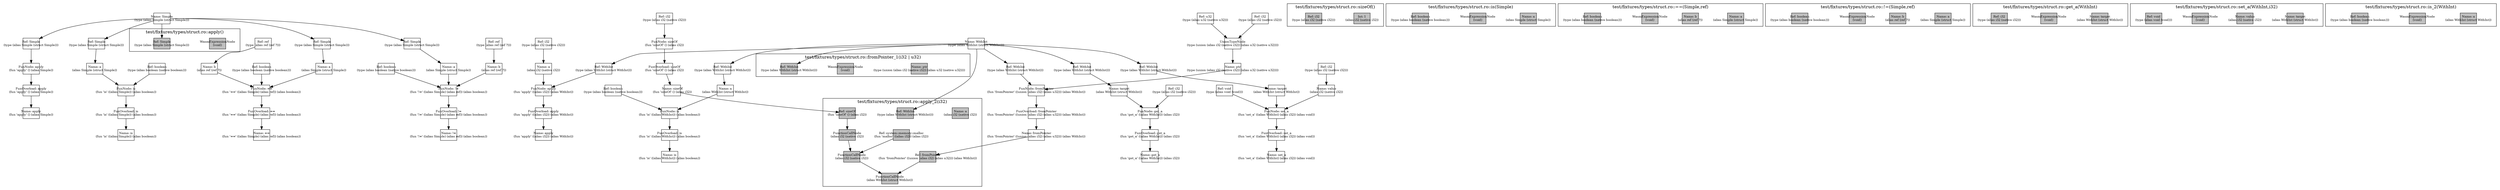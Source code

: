 digraph Document {
  node [shape=box,fixedsize=shape fontsize=10]
  1 [label="Name: Simple\n(type (alias Simple (struct Simple)))", fillcolor=grey];
  2 [label="FunOverload: apply\n(fun 'apply' () (alias Simple))", fillcolor=grey];
  3 [label="FunNode: apply\n(fun 'apply' () (alias Simple))", fillcolor=grey];
  4 [label="Ref: Simple\n(type (alias Simple (struct Simple)))", fillcolor=grey];
  5 [label="Name: apply\n(fun 'apply' () (alias Simple))", fillcolor=grey];
  6 [label="FunOverload: is\n(fun 'is' ((alias Simple)) (alias boolean))", fillcolor=grey];
  7 [label="FunNode: is\n(fun 'is' ((alias Simple)) (alias boolean))", fillcolor=grey];
  8 [label="Ref: Simple\n(type (alias Simple (struct Simple)))", fillcolor=grey];
  9 [label="Name: a\n(alias Simple (struct Simple))", fillcolor=grey];
  10 [label="Ref: boolean\n(type (alias boolean (native boolean)))", fillcolor=grey];
  11 [label="Name: is\n(fun 'is' ((alias Simple)) (alias boolean))", fillcolor=grey];
  12 [label="FunOverload: ==\n(fun '==' ((alias Simple) (alias ref)) (alias boolean))", fillcolor=grey];
  13 [label="FunNode: ==\n(fun '==' ((alias Simple) (alias ref)) (alias boolean))", fillcolor=grey];
  14 [label="Ref: Simple\n(type (alias Simple (struct Simple)))", fillcolor=grey];
  15 [label="Name: a\n(alias Simple (struct Simple))", fillcolor=grey];
  16 [label="Ref: ref\n(type (alias ref (ref ?)))", fillcolor=grey];
  17 [label="Name: b\n(alias ref (ref ?))", fillcolor=grey];
  18 [label="Ref: boolean\n(type (alias boolean (native boolean)))", fillcolor=grey];
  19 [label="Name: ==\n(fun '==' ((alias Simple) (alias ref)) (alias boolean))", fillcolor=grey];
  20 [label="FunOverload: !=\n(fun '!=' ((alias Simple) (alias ref)) (alias boolean))", fillcolor=grey];
  21 [label="FunNode: !=\n(fun '!=' ((alias Simple) (alias ref)) (alias boolean))", fillcolor=grey];
  22 [label="Ref: Simple\n(type (alias Simple (struct Simple)))", fillcolor=grey];
  23 [label="Name: a\n(alias Simple (struct Simple))", fillcolor=grey];
  24 [label="Ref: ref\n(type (alias ref (ref ?)))", fillcolor=grey];
  25 [label="Name: b\n(alias ref (ref ?))", fillcolor=grey];
  26 [label="Ref: boolean\n(type (alias boolean (native boolean)))", fillcolor=grey];
  27 [label="Name: !=\n(fun '!=' ((alias Simple) (alias ref)) (alias boolean))", fillcolor=grey];
  28 [label="Name: WithInt\n(type (alias WithInt (struct WithInt)))", fillcolor=grey];
  29 [label="FunOverload: sizeOf\n(fun 'sizeOf' () (alias i32))", fillcolor=grey];
  30 [label="FunNode: sizeOf\n(fun 'sizeOf' () (alias i32))", fillcolor=grey];
  31 [label="Ref: i32\n(type (alias i32 (native i32)))", fillcolor=grey];
  32 [label="Name: sizeOf\n(fun 'sizeOf' () (alias i32))", fillcolor=grey];
  33 [label="FunOverload: apply\n(fun 'apply' ((alias i32)) (alias WithInt))", fillcolor=grey];
  34 [label="FunNode: apply\n(fun 'apply' ((alias i32)) (alias WithInt))", fillcolor=grey];
  35 [label="Ref: i32\n(type (alias i32 (native i32)))", fillcolor=grey];
  36 [label="Name: a\n(alias i32 (native i32))", fillcolor=grey];
  37 [label="Ref: WithInt\n(type (alias WithInt (struct WithInt)))", fillcolor=grey];
  38 [label="Name: apply\n(fun 'apply' ((alias i32)) (alias WithInt))", fillcolor=grey];
  39 [label="FunOverload: fromPointer\n(fun 'fromPointer' ((union (alias i32) (alias u32))) (alias WithInt))", fillcolor=grey];
  40 [label="FunNode: fromPointer\n(fun 'fromPointer' ((union (alias i32) (alias u32))) (alias WithInt))", fillcolor=grey];
  41 [label="UnionTypeNode\n(type (union (alias i32 (native i32)) (alias u32 (native u32))))", fillcolor=grey];
  42 [label="Ref: i32\n(type (alias i32 (native i32)))", fillcolor=grey];
  43 [label="Ref: u32\n(type (alias u32 (native u32)))", fillcolor=grey];
  44 [label="Name: ptr\n(type (union (alias i32 (native i32)) (alias u32 (native u32))))", fillcolor=grey];
  45 [label="Ref: WithInt\n(type (alias WithInt (struct WithInt)))", fillcolor=grey];
  46 [label="Name: fromPointer\n(fun 'fromPointer' ((union (alias i32) (alias u32))) (alias WithInt))", fillcolor=grey];
  47 [label="FunOverload: get_a\n(fun 'get_a' ((alias WithInt)) (alias i32))", fillcolor=grey];
  48 [label="FunNode: get_a\n(fun 'get_a' ((alias WithInt)) (alias i32))", fillcolor=grey];
  49 [label="Ref: WithInt\n(type (alias WithInt (struct WithInt)))", fillcolor=grey];
  50 [label="Name: target\n(alias WithInt (struct WithInt))", fillcolor=grey];
  51 [label="Ref: i32\n(type (alias i32 (native i32)))", fillcolor=grey];
  52 [label="Name: get_a\n(fun 'get_a' ((alias WithInt)) (alias i32))", fillcolor=grey];
  53 [label="FunOverload: set_a\n(fun 'set_a' ((alias WithInt) (alias i32)) (alias void))", fillcolor=grey];
  54 [label="FunNode: set_a\n(fun 'set_a' ((alias WithInt) (alias i32)) (alias void))", fillcolor=grey];
  55 [label="Ref: WithInt\n(type (alias WithInt (struct WithInt)))", fillcolor=grey];
  56 [label="Name: target\n(alias WithInt (struct WithInt))", fillcolor=grey];
  57 [label="Ref: i32\n(type (alias i32 (native i32)))", fillcolor=grey];
  58 [label="Name: value\n(alias i32 (native i32))", fillcolor=grey];
  59 [label="Ref: void\n(type (alias void (void)))", fillcolor=grey];
  60 [label="Name: set_a\n(fun 'set_a' ((alias WithInt) (alias i32)) (alias void))", fillcolor=grey];
  61 [label="FunOverload: is\n(fun 'is' ((alias WithInt)) (alias boolean))", fillcolor=grey];
  62 [label="FunNode: is\n(fun 'is' ((alias WithInt)) (alias boolean))", fillcolor=grey];
  63 [label="Ref: WithInt\n(type (alias WithInt (struct WithInt)))", fillcolor=grey];
  64 [label="Name: a\n(alias WithInt (struct WithInt))", fillcolor=grey];
  65 [label="Ref: boolean\n(type (alias boolean (native boolean)))", fillcolor=grey];
  66 [label="Name: is\n(fun 'is' ((alias WithInt)) (alias boolean))", fillcolor=grey];
  subgraph cluster0 {
    node [style=filled, fillcolor=grey];
    67 [label="Int: 1\n(alias i32 (native i32))", fillcolor=grey];
    68 [label="Ref: i32\n(type (alias i32 (native i32)))", fillcolor=grey];
  label = "test/fixtures/types/struct.ro::sizeOf()";
}
  subgraph cluster1 {
    node [style=filled, fillcolor=grey];
    69 [label="WasmExpressionNode\n(void)", fillcolor=grey];
    70 [label="Ref: Simple\n(type (alias Simple (struct Simple)))", fillcolor=grey];
  label = "test/fixtures/types/struct.ro::apply()";
}
  subgraph cluster2 {
    node [style=filled, fillcolor=grey];
    71 [label="Name: a\n(alias i32 (native i32))", fillcolor=grey];
    72 [label="FunctionCallNode\n(alias WithInt (struct WithInt))", fillcolor=grey];
    73 [label="Ref: fromPointer\n(fun 'fromPointer' ((union (alias i32) (alias u32))) (alias WithInt))", fillcolor=grey];
    74 [label="FunctionCallNode\n(alias i32 (native i32))", fillcolor=grey];
    75 [label="Ref: system::memory::malloc\n(fun 'malloc' ((alias i32)) (alias i32))", fillcolor=grey];
    76 [label="FunctionCallNode\n(alias i32 (native i32))", fillcolor=grey];
    77 [label="Ref: sizeOf\n(fun 'sizeOf' () (alias i32))", fillcolor=grey];
    78 [label="Ref: WithInt\n(type (alias WithInt (struct WithInt)))", fillcolor=grey];
    73 -> 72[taillabel="" labeldistance="1" fontname="times  italic" fontsize = 10 color="black" ];
    74 -> 72[taillabel="" labeldistance="1" fontname="times  italic" fontsize = 10 color="black" ];
    75 -> 74[taillabel="" labeldistance="1" fontname="times  italic" fontsize = 10 color="black" ];
    76 -> 74[taillabel="" labeldistance="1" fontname="times  italic" fontsize = 10 color="black" ];
    77 -> 76[taillabel="" labeldistance="1" fontname="times  italic" fontsize = 10 color="black" ];
  label = "test/fixtures/types/struct.ro::apply_2(i32)";
}
  subgraph cluster3 {
    node [style=filled, fillcolor=grey];
    79 [label="Name: ptr\n(type (union (alias i32 (native i32)) (alias u32 (native u32))))", fillcolor=grey];
    80 [label="WasmExpressionNode\n(void)", fillcolor=grey];
    81 [label="Ref: WithInt\n(type (alias WithInt (struct WithInt)))", fillcolor=grey];
  label = "test/fixtures/types/struct.ro::fromPointer_1(i32 | u32)";
}
  subgraph cluster4 {
    node [style=filled, fillcolor=grey];
    82 [label="Name: a\n(alias Simple (struct Simple))", fillcolor=grey];
    83 [label="WasmExpressionNode\n(void)", fillcolor=grey];
    84 [label="Ref: boolean\n(type (alias boolean (native boolean)))", fillcolor=grey];
  label = "test/fixtures/types/struct.ro::is(Simple)";
}
  subgraph cluster5 {
    node [style=filled, fillcolor=grey];
    85 [label="Name: a\n(alias Simple (struct Simple))", fillcolor=grey];
    86 [label="Name: b\n(alias ref (ref ?))", fillcolor=grey];
    87 [label="WasmExpressionNode\n(void)", fillcolor=grey];
    88 [label="Ref: boolean\n(type (alias boolean (native boolean)))", fillcolor=grey];
  label = "test/fixtures/types/struct.ro::==(Simple,ref)";
}
  subgraph cluster6 {
    node [style=filled, fillcolor=grey];
    89 [label="Name: a\n(alias Simple (struct Simple))", fillcolor=grey];
    90 [label="Name: b\n(alias ref (ref ?))", fillcolor=grey];
    91 [label="WasmExpressionNode\n(void)", fillcolor=grey];
    92 [label="Ref: boolean\n(type (alias boolean (native boolean)))", fillcolor=grey];
  label = "test/fixtures/types/struct.ro::!=(Simple,ref)";
}
  subgraph cluster7 {
    node [style=filled, fillcolor=grey];
    93 [label="Name: target\n(alias WithInt (struct WithInt))", fillcolor=grey];
    94 [label="WasmExpressionNode\n(void)", fillcolor=grey];
    95 [label="Ref: i32\n(type (alias i32 (native i32)))", fillcolor=grey];
  label = "test/fixtures/types/struct.ro::get_a(WithInt)";
}
  subgraph cluster8 {
    node [style=filled, fillcolor=grey];
    96 [label="Name: target\n(alias WithInt (struct WithInt))", fillcolor=grey];
    97 [label="Name: value\n(alias i32 (native i32))", fillcolor=grey];
    98 [label="WasmExpressionNode\n(void)", fillcolor=grey];
    99 [label="Ref: void\n(type (alias void (void)))", fillcolor=grey];
  label = "test/fixtures/types/struct.ro::set_a(WithInt,i32)";
}
  subgraph cluster9 {
    node [style=filled, fillcolor=grey];
    100 [label="Name: a\n(alias WithInt (struct WithInt))", fillcolor=grey];
    101 [label="WasmExpressionNode\n(void)", fillcolor=grey];
    102 [label="Ref: boolean\n(type (alias boolean (native boolean)))", fillcolor=grey];
  label = "test/fixtures/types/struct.ro::is_2(WithInt)";
}
  1 -> 4[taillabel="" labeldistance="1" fontname="times  italic" fontsize = 10 color="black" ];
  1 -> 8[taillabel="" labeldistance="1" fontname="times  italic" fontsize = 10 color="black" ];
  1 -> 14[taillabel="" labeldistance="1" fontname="times  italic" fontsize = 10 color="black" ];
  1 -> 22[taillabel="" labeldistance="1" fontname="times  italic" fontsize = 10 color="black" ];
  1 -> 70[taillabel="" labeldistance="1" fontname="times  italic" fontsize = 10 color="black" ];
  2 -> 5[taillabel="" labeldistance="1" fontname="times  italic" fontsize = 10 color="black" ];
  3 -> 2[taillabel="" labeldistance="1" fontname="times  italic" fontsize = 10 color="black" ];
  4 -> 3[taillabel="" labeldistance="1" fontname="times  italic" fontsize = 10 color="black" ];
  6 -> 11[taillabel="" labeldistance="1" fontname="times  italic" fontsize = 10 color="black" ];
  7 -> 6[taillabel="" labeldistance="1" fontname="times  italic" fontsize = 10 color="black" ];
  8 -> 9[taillabel="" labeldistance="1" fontname="times  italic" fontsize = 10 color="black" ];
  9 -> 7[taillabel="" labeldistance="1" fontname="times  italic" fontsize = 10 color="black" ];
  10 -> 7[taillabel="" labeldistance="1" fontname="times  italic" fontsize = 10 color="black" ];
  12 -> 19[taillabel="" labeldistance="1" fontname="times  italic" fontsize = 10 color="black" ];
  13 -> 12[taillabel="" labeldistance="1" fontname="times  italic" fontsize = 10 color="black" ];
  14 -> 15[taillabel="" labeldistance="1" fontname="times  italic" fontsize = 10 color="black" ];
  15 -> 13[taillabel="" labeldistance="1" fontname="times  italic" fontsize = 10 color="black" ];
  16 -> 17[taillabel="" labeldistance="1" fontname="times  italic" fontsize = 10 color="black" ];
  17 -> 13[taillabel="" labeldistance="1" fontname="times  italic" fontsize = 10 color="black" ];
  18 -> 13[taillabel="" labeldistance="1" fontname="times  italic" fontsize = 10 color="black" ];
  20 -> 27[taillabel="" labeldistance="1" fontname="times  italic" fontsize = 10 color="black" ];
  21 -> 20[taillabel="" labeldistance="1" fontname="times  italic" fontsize = 10 color="black" ];
  22 -> 23[taillabel="" labeldistance="1" fontname="times  italic" fontsize = 10 color="black" ];
  23 -> 21[taillabel="" labeldistance="1" fontname="times  italic" fontsize = 10 color="black" ];
  24 -> 25[taillabel="" labeldistance="1" fontname="times  italic" fontsize = 10 color="black" ];
  25 -> 21[taillabel="" labeldistance="1" fontname="times  italic" fontsize = 10 color="black" ];
  26 -> 21[taillabel="" labeldistance="1" fontname="times  italic" fontsize = 10 color="black" ];
  28 -> 37[taillabel="" labeldistance="1" fontname="times  italic" fontsize = 10 color="black" ];
  28 -> 45[taillabel="" labeldistance="1" fontname="times  italic" fontsize = 10 color="black" ];
  28 -> 49[taillabel="" labeldistance="1" fontname="times  italic" fontsize = 10 color="black" ];
  28 -> 55[taillabel="" labeldistance="1" fontname="times  italic" fontsize = 10 color="black" ];
  28 -> 63[taillabel="" labeldistance="1" fontname="times  italic" fontsize = 10 color="black" ];
  28 -> 78[taillabel="" labeldistance="1" fontname="times  italic" fontsize = 10 color="black" ];
  28 -> 81[taillabel="" labeldistance="1" fontname="times  italic" fontsize = 10 color="black" ];
  29 -> 32[taillabel="" labeldistance="1" fontname="times  italic" fontsize = 10 color="black" ];
  30 -> 29[taillabel="" labeldistance="1" fontname="times  italic" fontsize = 10 color="black" ];
  31 -> 30[taillabel="" labeldistance="1" fontname="times  italic" fontsize = 10 color="black" ];
  32 -> 77[taillabel="" labeldistance="1" fontname="times  italic" fontsize = 10 color="black" ];
  33 -> 38[taillabel="" labeldistance="1" fontname="times  italic" fontsize = 10 color="black" ];
  34 -> 33[taillabel="" labeldistance="1" fontname="times  italic" fontsize = 10 color="black" ];
  35 -> 36[taillabel="" labeldistance="1" fontname="times  italic" fontsize = 10 color="black" ];
  36 -> 34[taillabel="" labeldistance="1" fontname="times  italic" fontsize = 10 color="black" ];
  37 -> 34[taillabel="" labeldistance="1" fontname="times  italic" fontsize = 10 color="black" ];
  39 -> 46[taillabel="" labeldistance="1" fontname="times  italic" fontsize = 10 color="black" ];
  40 -> 39[taillabel="" labeldistance="1" fontname="times  italic" fontsize = 10 color="black" ];
  41 -> 44[taillabel="" labeldistance="1" fontname="times  italic" fontsize = 10 color="black" ];
  42 -> 41[taillabel="" labeldistance="1" fontname="times  italic" fontsize = 10 color="black" ];
  43 -> 41[taillabel="" labeldistance="1" fontname="times  italic" fontsize = 10 color="black" ];
  44 -> 40[taillabel="" labeldistance="1" fontname="times  italic" fontsize = 10 color="black" ];
  45 -> 40[taillabel="" labeldistance="1" fontname="times  italic" fontsize = 10 color="black" ];
  46 -> 73[taillabel="" labeldistance="1" fontname="times  italic" fontsize = 10 color="black" ];
  47 -> 52[taillabel="" labeldistance="1" fontname="times  italic" fontsize = 10 color="black" ];
  48 -> 47[taillabel="" labeldistance="1" fontname="times  italic" fontsize = 10 color="black" ];
  49 -> 50[taillabel="" labeldistance="1" fontname="times  italic" fontsize = 10 color="black" ];
  50 -> 48[taillabel="" labeldistance="1" fontname="times  italic" fontsize = 10 color="black" ];
  51 -> 48[taillabel="" labeldistance="1" fontname="times  italic" fontsize = 10 color="black" ];
  53 -> 60[taillabel="" labeldistance="1" fontname="times  italic" fontsize = 10 color="black" ];
  54 -> 53[taillabel="" labeldistance="1" fontname="times  italic" fontsize = 10 color="black" ];
  55 -> 56[taillabel="" labeldistance="1" fontname="times  italic" fontsize = 10 color="black" ];
  56 -> 54[taillabel="" labeldistance="1" fontname="times  italic" fontsize = 10 color="black" ];
  57 -> 58[taillabel="" labeldistance="1" fontname="times  italic" fontsize = 10 color="black" ];
  58 -> 54[taillabel="" labeldistance="1" fontname="times  italic" fontsize = 10 color="black" ];
  59 -> 54[taillabel="" labeldistance="1" fontname="times  italic" fontsize = 10 color="black" ];
  61 -> 66[taillabel="" labeldistance="1" fontname="times  italic" fontsize = 10 color="black" ];
  62 -> 61[taillabel="" labeldistance="1" fontname="times  italic" fontsize = 10 color="black" ];
  63 -> 64[taillabel="" labeldistance="1" fontname="times  italic" fontsize = 10 color="black" ];
  64 -> 62[taillabel="" labeldistance="1" fontname="times  italic" fontsize = 10 color="black" ];
  65 -> 62[taillabel="" labeldistance="1" fontname="times  italic" fontsize = 10 color="black" ];
  label="";
}
